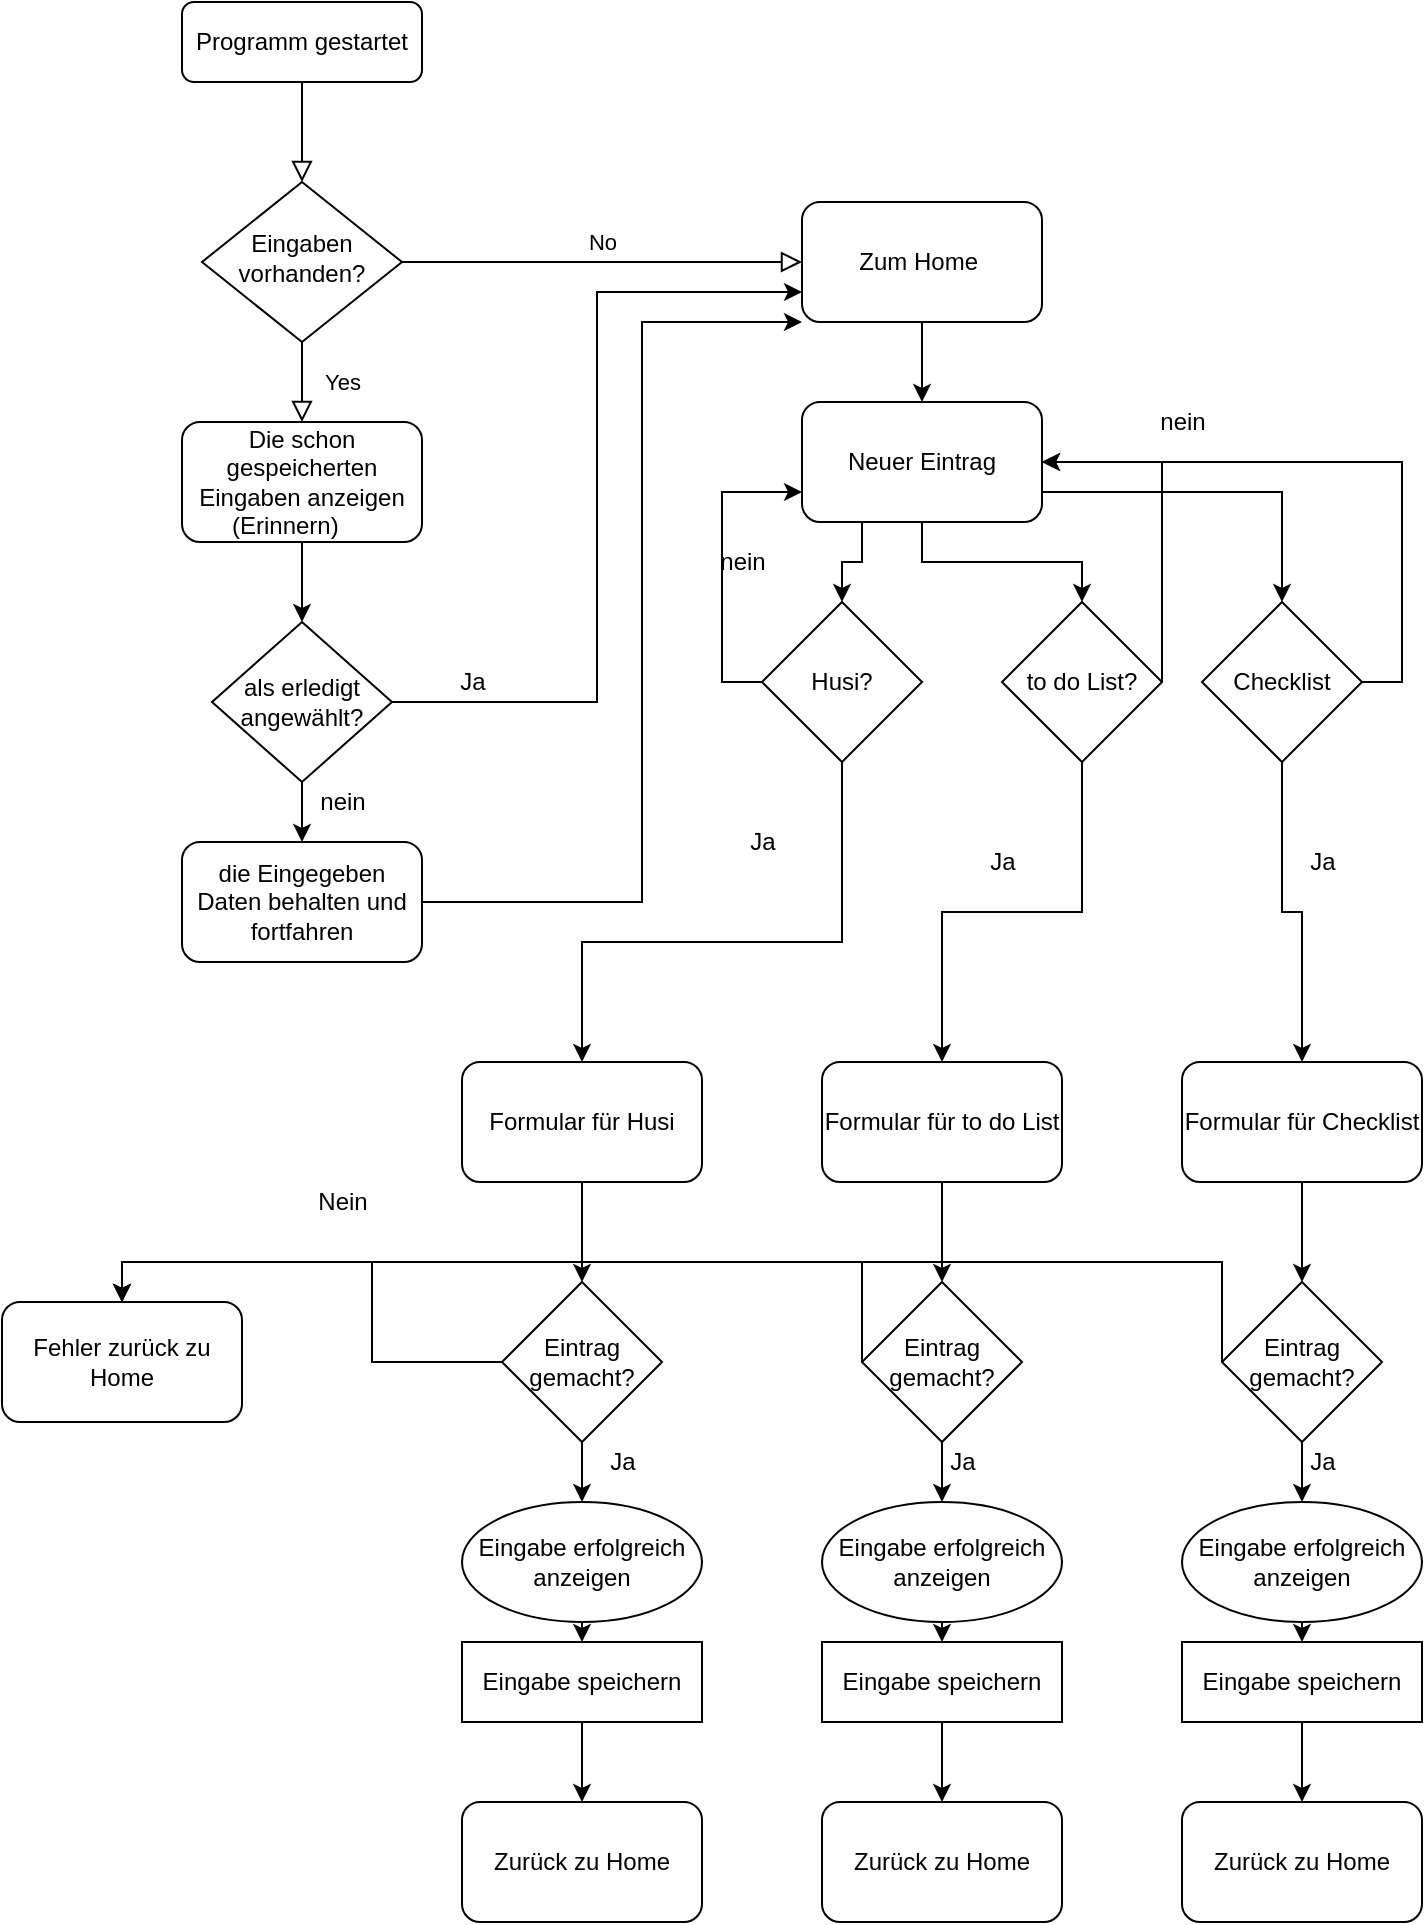 <mxfile version="13.10.6" type="device"><diagram id="C5RBs43oDa-KdzZeNtuy" name="Page-1"><mxGraphModel dx="1422" dy="794" grid="1" gridSize="10" guides="1" tooltips="1" connect="1" arrows="1" fold="1" page="1" pageScale="1" pageWidth="827" pageHeight="1169" math="0" shadow="0"><root><mxCell id="WIyWlLk6GJQsqaUBKTNV-0"/><mxCell id="WIyWlLk6GJQsqaUBKTNV-1" parent="WIyWlLk6GJQsqaUBKTNV-0"/><mxCell id="WIyWlLk6GJQsqaUBKTNV-2" value="" style="rounded=0;html=1;jettySize=auto;orthogonalLoop=1;fontSize=11;endArrow=block;endFill=0;endSize=8;strokeWidth=1;shadow=0;labelBackgroundColor=none;edgeStyle=orthogonalEdgeStyle;" parent="WIyWlLk6GJQsqaUBKTNV-1" source="WIyWlLk6GJQsqaUBKTNV-3" target="WIyWlLk6GJQsqaUBKTNV-6" edge="1"><mxGeometry relative="1" as="geometry"/></mxCell><mxCell id="WIyWlLk6GJQsqaUBKTNV-3" value="Programm gestartet" style="rounded=1;whiteSpace=wrap;html=1;fontSize=12;glass=0;strokeWidth=1;shadow=0;" parent="WIyWlLk6GJQsqaUBKTNV-1" vertex="1"><mxGeometry x="160" y="80" width="120" height="40" as="geometry"/></mxCell><mxCell id="WIyWlLk6GJQsqaUBKTNV-4" value="Yes" style="rounded=0;html=1;jettySize=auto;orthogonalLoop=1;fontSize=11;endArrow=block;endFill=0;endSize=8;strokeWidth=1;shadow=0;labelBackgroundColor=none;edgeStyle=orthogonalEdgeStyle;" parent="WIyWlLk6GJQsqaUBKTNV-1" source="WIyWlLk6GJQsqaUBKTNV-6" edge="1"><mxGeometry y="20" relative="1" as="geometry"><mxPoint as="offset"/><mxPoint x="220" y="290" as="targetPoint"/></mxGeometry></mxCell><mxCell id="WIyWlLk6GJQsqaUBKTNV-5" value="No" style="edgeStyle=orthogonalEdgeStyle;rounded=0;html=1;jettySize=auto;orthogonalLoop=1;fontSize=11;endArrow=block;endFill=0;endSize=8;strokeWidth=1;shadow=0;labelBackgroundColor=none;entryX=0;entryY=0.5;entryDx=0;entryDy=0;" parent="WIyWlLk6GJQsqaUBKTNV-1" source="WIyWlLk6GJQsqaUBKTNV-6" target="Tu9DubhHCn30JahKepp6-8" edge="1"><mxGeometry y="10" relative="1" as="geometry"><mxPoint as="offset"/><mxPoint x="320" y="210" as="targetPoint"/></mxGeometry></mxCell><mxCell id="WIyWlLk6GJQsqaUBKTNV-6" value="Eingaben vorhanden?" style="rhombus;whiteSpace=wrap;html=1;shadow=0;fontFamily=Helvetica;fontSize=12;align=center;strokeWidth=1;spacing=6;spacingTop=-4;" parent="WIyWlLk6GJQsqaUBKTNV-1" vertex="1"><mxGeometry x="170" y="170" width="100" height="80" as="geometry"/></mxCell><mxCell id="Tu9DubhHCn30JahKepp6-4" style="edgeStyle=orthogonalEdgeStyle;rounded=0;orthogonalLoop=1;jettySize=auto;html=1;exitX=0.5;exitY=1;exitDx=0;exitDy=0;entryX=0.5;entryY=0;entryDx=0;entryDy=0;" edge="1" parent="WIyWlLk6GJQsqaUBKTNV-1" source="Tu9DubhHCn30JahKepp6-0" target="Tu9DubhHCn30JahKepp6-2"><mxGeometry relative="1" as="geometry"/></mxCell><mxCell id="Tu9DubhHCn30JahKepp6-0" value="Die schon gespeicherten Eingaben anzeigen&lt;br&gt;(Erinnern)&amp;nbsp; &amp;nbsp; &amp;nbsp;" style="rounded=1;whiteSpace=wrap;html=1;" vertex="1" parent="WIyWlLk6GJQsqaUBKTNV-1"><mxGeometry x="160" y="290" width="120" height="60" as="geometry"/></mxCell><mxCell id="Tu9DubhHCn30JahKepp6-6" style="edgeStyle=orthogonalEdgeStyle;rounded=0;orthogonalLoop=1;jettySize=auto;html=1;exitX=0.5;exitY=1;exitDx=0;exitDy=0;entryX=0.5;entryY=0;entryDx=0;entryDy=0;" edge="1" parent="WIyWlLk6GJQsqaUBKTNV-1" source="Tu9DubhHCn30JahKepp6-2" target="Tu9DubhHCn30JahKepp6-5"><mxGeometry relative="1" as="geometry"/></mxCell><mxCell id="Tu9DubhHCn30JahKepp6-9" style="edgeStyle=orthogonalEdgeStyle;rounded=0;orthogonalLoop=1;jettySize=auto;html=1;exitX=1;exitY=0.5;exitDx=0;exitDy=0;entryX=0;entryY=0.75;entryDx=0;entryDy=0;" edge="1" parent="WIyWlLk6GJQsqaUBKTNV-1" source="Tu9DubhHCn30JahKepp6-2" target="Tu9DubhHCn30JahKepp6-8"><mxGeometry relative="1" as="geometry"/></mxCell><mxCell id="Tu9DubhHCn30JahKepp6-2" value="als erledigt angewählt?" style="rhombus;whiteSpace=wrap;html=1;" vertex="1" parent="WIyWlLk6GJQsqaUBKTNV-1"><mxGeometry x="175" y="390" width="90" height="80" as="geometry"/></mxCell><mxCell id="Tu9DubhHCn30JahKepp6-11" style="edgeStyle=orthogonalEdgeStyle;rounded=0;orthogonalLoop=1;jettySize=auto;html=1;exitX=1;exitY=0.5;exitDx=0;exitDy=0;entryX=0;entryY=1;entryDx=0;entryDy=0;" edge="1" parent="WIyWlLk6GJQsqaUBKTNV-1" source="Tu9DubhHCn30JahKepp6-5" target="Tu9DubhHCn30JahKepp6-8"><mxGeometry relative="1" as="geometry"><Array as="points"><mxPoint x="390" y="530"/><mxPoint x="390" y="240"/></Array></mxGeometry></mxCell><mxCell id="Tu9DubhHCn30JahKepp6-5" value="die Eingegeben Daten behalten und fortfahren" style="rounded=1;whiteSpace=wrap;html=1;" vertex="1" parent="WIyWlLk6GJQsqaUBKTNV-1"><mxGeometry x="160" y="500" width="120" height="60" as="geometry"/></mxCell><mxCell id="Tu9DubhHCn30JahKepp6-7" value="nein" style="text;html=1;align=center;verticalAlign=middle;resizable=0;points=[];autosize=1;" vertex="1" parent="WIyWlLk6GJQsqaUBKTNV-1"><mxGeometry x="220" y="470" width="40" height="20" as="geometry"/></mxCell><mxCell id="Tu9DubhHCn30JahKepp6-13" style="edgeStyle=orthogonalEdgeStyle;rounded=0;orthogonalLoop=1;jettySize=auto;html=1;exitX=0.5;exitY=1;exitDx=0;exitDy=0;entryX=0.5;entryY=0;entryDx=0;entryDy=0;" edge="1" parent="WIyWlLk6GJQsqaUBKTNV-1" source="Tu9DubhHCn30JahKepp6-8" target="Tu9DubhHCn30JahKepp6-12"><mxGeometry relative="1" as="geometry"/></mxCell><mxCell id="Tu9DubhHCn30JahKepp6-8" value="Zum Home&amp;nbsp;" style="rounded=1;whiteSpace=wrap;html=1;" vertex="1" parent="WIyWlLk6GJQsqaUBKTNV-1"><mxGeometry x="470" y="180" width="120" height="60" as="geometry"/></mxCell><mxCell id="Tu9DubhHCn30JahKepp6-10" value="Ja" style="text;html=1;align=center;verticalAlign=middle;resizable=0;points=[];autosize=1;" vertex="1" parent="WIyWlLk6GJQsqaUBKTNV-1"><mxGeometry x="290" y="410" width="30" height="20" as="geometry"/></mxCell><mxCell id="Tu9DubhHCn30JahKepp6-17" style="edgeStyle=orthogonalEdgeStyle;rounded=0;orthogonalLoop=1;jettySize=auto;html=1;exitX=0.25;exitY=1;exitDx=0;exitDy=0;" edge="1" parent="WIyWlLk6GJQsqaUBKTNV-1" source="Tu9DubhHCn30JahKepp6-12" target="Tu9DubhHCn30JahKepp6-14"><mxGeometry relative="1" as="geometry"/></mxCell><mxCell id="Tu9DubhHCn30JahKepp6-18" style="edgeStyle=orthogonalEdgeStyle;rounded=0;orthogonalLoop=1;jettySize=auto;html=1;exitX=0.5;exitY=1;exitDx=0;exitDy=0;entryX=0.5;entryY=0;entryDx=0;entryDy=0;" edge="1" parent="WIyWlLk6GJQsqaUBKTNV-1" source="Tu9DubhHCn30JahKepp6-12" target="Tu9DubhHCn30JahKepp6-15"><mxGeometry relative="1" as="geometry"/></mxCell><mxCell id="Tu9DubhHCn30JahKepp6-20" style="edgeStyle=orthogonalEdgeStyle;rounded=0;orthogonalLoop=1;jettySize=auto;html=1;exitX=1;exitY=0.75;exitDx=0;exitDy=0;entryX=0.5;entryY=0;entryDx=0;entryDy=0;" edge="1" parent="WIyWlLk6GJQsqaUBKTNV-1" source="Tu9DubhHCn30JahKepp6-12" target="Tu9DubhHCn30JahKepp6-16"><mxGeometry relative="1" as="geometry"/></mxCell><mxCell id="Tu9DubhHCn30JahKepp6-12" value="Neuer Eintrag" style="rounded=1;whiteSpace=wrap;html=1;" vertex="1" parent="WIyWlLk6GJQsqaUBKTNV-1"><mxGeometry x="470" y="280" width="120" height="60" as="geometry"/></mxCell><mxCell id="Tu9DubhHCn30JahKepp6-24" style="edgeStyle=orthogonalEdgeStyle;rounded=0;orthogonalLoop=1;jettySize=auto;html=1;exitX=0.5;exitY=1;exitDx=0;exitDy=0;entryX=0.5;entryY=0;entryDx=0;entryDy=0;" edge="1" parent="WIyWlLk6GJQsqaUBKTNV-1" source="Tu9DubhHCn30JahKepp6-14" target="Tu9DubhHCn30JahKepp6-21"><mxGeometry relative="1" as="geometry"><Array as="points"><mxPoint x="490" y="550"/><mxPoint x="360" y="550"/></Array></mxGeometry></mxCell><mxCell id="Tu9DubhHCn30JahKepp6-29" style="edgeStyle=orthogonalEdgeStyle;rounded=0;orthogonalLoop=1;jettySize=auto;html=1;exitX=0;exitY=0.5;exitDx=0;exitDy=0;entryX=0;entryY=0.75;entryDx=0;entryDy=0;" edge="1" parent="WIyWlLk6GJQsqaUBKTNV-1" source="Tu9DubhHCn30JahKepp6-14" target="Tu9DubhHCn30JahKepp6-12"><mxGeometry relative="1" as="geometry"/></mxCell><mxCell id="Tu9DubhHCn30JahKepp6-14" value="Husi?" style="rhombus;whiteSpace=wrap;html=1;" vertex="1" parent="WIyWlLk6GJQsqaUBKTNV-1"><mxGeometry x="450" y="380" width="80" height="80" as="geometry"/></mxCell><mxCell id="Tu9DubhHCn30JahKepp6-25" style="edgeStyle=orthogonalEdgeStyle;rounded=0;orthogonalLoop=1;jettySize=auto;html=1;exitX=0.5;exitY=1;exitDx=0;exitDy=0;entryX=0.5;entryY=0;entryDx=0;entryDy=0;" edge="1" parent="WIyWlLk6GJQsqaUBKTNV-1" source="Tu9DubhHCn30JahKepp6-15" target="Tu9DubhHCn30JahKepp6-22"><mxGeometry relative="1" as="geometry"/></mxCell><mxCell id="Tu9DubhHCn30JahKepp6-27" style="edgeStyle=orthogonalEdgeStyle;rounded=0;orthogonalLoop=1;jettySize=auto;html=1;exitX=1;exitY=0.5;exitDx=0;exitDy=0;entryX=1;entryY=0.5;entryDx=0;entryDy=0;" edge="1" parent="WIyWlLk6GJQsqaUBKTNV-1" source="Tu9DubhHCn30JahKepp6-15" target="Tu9DubhHCn30JahKepp6-12"><mxGeometry relative="1" as="geometry"><Array as="points"><mxPoint x="650" y="310"/></Array></mxGeometry></mxCell><mxCell id="Tu9DubhHCn30JahKepp6-15" value="to do List?" style="rhombus;whiteSpace=wrap;html=1;" vertex="1" parent="WIyWlLk6GJQsqaUBKTNV-1"><mxGeometry x="570" y="380" width="80" height="80" as="geometry"/></mxCell><mxCell id="Tu9DubhHCn30JahKepp6-26" style="edgeStyle=orthogonalEdgeStyle;rounded=0;orthogonalLoop=1;jettySize=auto;html=1;exitX=0.5;exitY=1;exitDx=0;exitDy=0;entryX=0.5;entryY=0;entryDx=0;entryDy=0;" edge="1" parent="WIyWlLk6GJQsqaUBKTNV-1" source="Tu9DubhHCn30JahKepp6-16" target="Tu9DubhHCn30JahKepp6-23"><mxGeometry relative="1" as="geometry"/></mxCell><mxCell id="Tu9DubhHCn30JahKepp6-28" style="edgeStyle=orthogonalEdgeStyle;rounded=0;orthogonalLoop=1;jettySize=auto;html=1;exitX=1;exitY=0.5;exitDx=0;exitDy=0;" edge="1" parent="WIyWlLk6GJQsqaUBKTNV-1" source="Tu9DubhHCn30JahKepp6-16"><mxGeometry relative="1" as="geometry"><mxPoint x="590" y="310" as="targetPoint"/><Array as="points"><mxPoint x="770" y="420"/><mxPoint x="770" y="310"/></Array></mxGeometry></mxCell><mxCell id="Tu9DubhHCn30JahKepp6-16" value="Checklist" style="rhombus;whiteSpace=wrap;html=1;" vertex="1" parent="WIyWlLk6GJQsqaUBKTNV-1"><mxGeometry x="670" y="380" width="80" height="80" as="geometry"/></mxCell><mxCell id="Tu9DubhHCn30JahKepp6-38" style="edgeStyle=orthogonalEdgeStyle;rounded=0;orthogonalLoop=1;jettySize=auto;html=1;exitX=0.5;exitY=1;exitDx=0;exitDy=0;" edge="1" parent="WIyWlLk6GJQsqaUBKTNV-1" source="Tu9DubhHCn30JahKepp6-21" target="Tu9DubhHCn30JahKepp6-35"><mxGeometry relative="1" as="geometry"/></mxCell><mxCell id="Tu9DubhHCn30JahKepp6-21" value="Formular für Husi" style="rounded=1;whiteSpace=wrap;html=1;" vertex="1" parent="WIyWlLk6GJQsqaUBKTNV-1"><mxGeometry x="300" y="610" width="120" height="60" as="geometry"/></mxCell><mxCell id="Tu9DubhHCn30JahKepp6-39" style="edgeStyle=orthogonalEdgeStyle;rounded=0;orthogonalLoop=1;jettySize=auto;html=1;exitX=0.5;exitY=1;exitDx=0;exitDy=0;entryX=0.5;entryY=0;entryDx=0;entryDy=0;" edge="1" parent="WIyWlLk6GJQsqaUBKTNV-1" source="Tu9DubhHCn30JahKepp6-22" target="Tu9DubhHCn30JahKepp6-36"><mxGeometry relative="1" as="geometry"/></mxCell><mxCell id="Tu9DubhHCn30JahKepp6-22" value="Formular für to do List" style="rounded=1;whiteSpace=wrap;html=1;" vertex="1" parent="WIyWlLk6GJQsqaUBKTNV-1"><mxGeometry x="480" y="610" width="120" height="60" as="geometry"/></mxCell><mxCell id="Tu9DubhHCn30JahKepp6-40" style="edgeStyle=orthogonalEdgeStyle;rounded=0;orthogonalLoop=1;jettySize=auto;html=1;exitX=0.5;exitY=1;exitDx=0;exitDy=0;entryX=0.5;entryY=0;entryDx=0;entryDy=0;" edge="1" parent="WIyWlLk6GJQsqaUBKTNV-1" source="Tu9DubhHCn30JahKepp6-23" target="Tu9DubhHCn30JahKepp6-37"><mxGeometry relative="1" as="geometry"/></mxCell><mxCell id="Tu9DubhHCn30JahKepp6-23" value="Formular für Checklist" style="rounded=1;whiteSpace=wrap;html=1;" vertex="1" parent="WIyWlLk6GJQsqaUBKTNV-1"><mxGeometry x="660" y="610" width="120" height="60" as="geometry"/></mxCell><mxCell id="Tu9DubhHCn30JahKepp6-30" value="nein" style="text;html=1;align=center;verticalAlign=middle;resizable=0;points=[];autosize=1;" vertex="1" parent="WIyWlLk6GJQsqaUBKTNV-1"><mxGeometry x="420" y="350" width="40" height="20" as="geometry"/></mxCell><mxCell id="Tu9DubhHCn30JahKepp6-31" value="nein" style="text;html=1;align=center;verticalAlign=middle;resizable=0;points=[];autosize=1;" vertex="1" parent="WIyWlLk6GJQsqaUBKTNV-1"><mxGeometry x="640" y="280" width="40" height="20" as="geometry"/></mxCell><mxCell id="Tu9DubhHCn30JahKepp6-32" value="Ja" style="text;html=1;align=center;verticalAlign=middle;resizable=0;points=[];autosize=1;" vertex="1" parent="WIyWlLk6GJQsqaUBKTNV-1"><mxGeometry x="435" y="490" width="30" height="20" as="geometry"/></mxCell><mxCell id="Tu9DubhHCn30JahKepp6-33" value="Ja" style="text;html=1;align=center;verticalAlign=middle;resizable=0;points=[];autosize=1;" vertex="1" parent="WIyWlLk6GJQsqaUBKTNV-1"><mxGeometry x="555" y="500" width="30" height="20" as="geometry"/></mxCell><mxCell id="Tu9DubhHCn30JahKepp6-34" value="Ja" style="text;html=1;align=center;verticalAlign=middle;resizable=0;points=[];autosize=1;" vertex="1" parent="WIyWlLk6GJQsqaUBKTNV-1"><mxGeometry x="715" y="500" width="30" height="20" as="geometry"/></mxCell><mxCell id="Tu9DubhHCn30JahKepp6-44" style="edgeStyle=orthogonalEdgeStyle;rounded=0;orthogonalLoop=1;jettySize=auto;html=1;exitX=0.5;exitY=1;exitDx=0;exitDy=0;entryX=0.5;entryY=0;entryDx=0;entryDy=0;" edge="1" parent="WIyWlLk6GJQsqaUBKTNV-1" source="Tu9DubhHCn30JahKepp6-35" target="Tu9DubhHCn30JahKepp6-41"><mxGeometry relative="1" as="geometry"/></mxCell><mxCell id="Tu9DubhHCn30JahKepp6-63" style="edgeStyle=orthogonalEdgeStyle;rounded=0;orthogonalLoop=1;jettySize=auto;html=1;exitX=0;exitY=0.5;exitDx=0;exitDy=0;entryX=0.5;entryY=0;entryDx=0;entryDy=0;" edge="1" parent="WIyWlLk6GJQsqaUBKTNV-1" source="Tu9DubhHCn30JahKepp6-35" target="Tu9DubhHCn30JahKepp6-62"><mxGeometry relative="1" as="geometry"/></mxCell><mxCell id="Tu9DubhHCn30JahKepp6-35" value="Eintrag gemacht?" style="rhombus;whiteSpace=wrap;html=1;" vertex="1" parent="WIyWlLk6GJQsqaUBKTNV-1"><mxGeometry x="320" y="720" width="80" height="80" as="geometry"/></mxCell><mxCell id="Tu9DubhHCn30JahKepp6-45" style="edgeStyle=orthogonalEdgeStyle;rounded=0;orthogonalLoop=1;jettySize=auto;html=1;exitX=0.5;exitY=1;exitDx=0;exitDy=0;entryX=0.5;entryY=0;entryDx=0;entryDy=0;" edge="1" parent="WIyWlLk6GJQsqaUBKTNV-1" source="Tu9DubhHCn30JahKepp6-36" target="Tu9DubhHCn30JahKepp6-42"><mxGeometry relative="1" as="geometry"/></mxCell><mxCell id="Tu9DubhHCn30JahKepp6-64" style="edgeStyle=orthogonalEdgeStyle;rounded=0;orthogonalLoop=1;jettySize=auto;html=1;exitX=0;exitY=0.5;exitDx=0;exitDy=0;" edge="1" parent="WIyWlLk6GJQsqaUBKTNV-1" source="Tu9DubhHCn30JahKepp6-36"><mxGeometry relative="1" as="geometry"><mxPoint x="130" y="730" as="targetPoint"/><Array as="points"><mxPoint x="500" y="710"/><mxPoint x="130" y="710"/></Array></mxGeometry></mxCell><mxCell id="Tu9DubhHCn30JahKepp6-36" value="Eintrag gemacht?" style="rhombus;whiteSpace=wrap;html=1;" vertex="1" parent="WIyWlLk6GJQsqaUBKTNV-1"><mxGeometry x="500" y="720" width="80" height="80" as="geometry"/></mxCell><mxCell id="Tu9DubhHCn30JahKepp6-46" style="edgeStyle=orthogonalEdgeStyle;rounded=0;orthogonalLoop=1;jettySize=auto;html=1;exitX=0.5;exitY=1;exitDx=0;exitDy=0;entryX=0.5;entryY=0;entryDx=0;entryDy=0;" edge="1" parent="WIyWlLk6GJQsqaUBKTNV-1" source="Tu9DubhHCn30JahKepp6-37" target="Tu9DubhHCn30JahKepp6-43"><mxGeometry relative="1" as="geometry"/></mxCell><mxCell id="Tu9DubhHCn30JahKepp6-65" style="edgeStyle=orthogonalEdgeStyle;rounded=0;orthogonalLoop=1;jettySize=auto;html=1;exitX=0;exitY=0.5;exitDx=0;exitDy=0;entryX=0.5;entryY=0;entryDx=0;entryDy=0;" edge="1" parent="WIyWlLk6GJQsqaUBKTNV-1" source="Tu9DubhHCn30JahKepp6-37" target="Tu9DubhHCn30JahKepp6-62"><mxGeometry relative="1" as="geometry"><Array as="points"><mxPoint x="680" y="710"/><mxPoint x="130" y="710"/></Array></mxGeometry></mxCell><mxCell id="Tu9DubhHCn30JahKepp6-37" value="Eintrag gemacht?" style="rhombus;whiteSpace=wrap;html=1;" vertex="1" parent="WIyWlLk6GJQsqaUBKTNV-1"><mxGeometry x="680" y="720" width="80" height="80" as="geometry"/></mxCell><mxCell id="Tu9DubhHCn30JahKepp6-54" style="edgeStyle=orthogonalEdgeStyle;rounded=0;orthogonalLoop=1;jettySize=auto;html=1;exitX=0.5;exitY=1;exitDx=0;exitDy=0;entryX=0.5;entryY=0;entryDx=0;entryDy=0;" edge="1" parent="WIyWlLk6GJQsqaUBKTNV-1" source="Tu9DubhHCn30JahKepp6-41" target="Tu9DubhHCn30JahKepp6-51"><mxGeometry relative="1" as="geometry"/></mxCell><mxCell id="Tu9DubhHCn30JahKepp6-41" value="Eingabe erfolgreich anzeigen" style="ellipse;whiteSpace=wrap;html=1;" vertex="1" parent="WIyWlLk6GJQsqaUBKTNV-1"><mxGeometry x="300" y="830" width="120" height="60" as="geometry"/></mxCell><mxCell id="Tu9DubhHCn30JahKepp6-55" style="edgeStyle=orthogonalEdgeStyle;rounded=0;orthogonalLoop=1;jettySize=auto;html=1;exitX=0.5;exitY=1;exitDx=0;exitDy=0;entryX=0.5;entryY=0;entryDx=0;entryDy=0;" edge="1" parent="WIyWlLk6GJQsqaUBKTNV-1" source="Tu9DubhHCn30JahKepp6-42" target="Tu9DubhHCn30JahKepp6-52"><mxGeometry relative="1" as="geometry"/></mxCell><mxCell id="Tu9DubhHCn30JahKepp6-42" value="Eingabe erfolgreich anzeigen" style="ellipse;whiteSpace=wrap;html=1;" vertex="1" parent="WIyWlLk6GJQsqaUBKTNV-1"><mxGeometry x="480" y="830" width="120" height="60" as="geometry"/></mxCell><mxCell id="Tu9DubhHCn30JahKepp6-56" style="edgeStyle=orthogonalEdgeStyle;rounded=0;orthogonalLoop=1;jettySize=auto;html=1;exitX=0.5;exitY=1;exitDx=0;exitDy=0;entryX=0.5;entryY=0;entryDx=0;entryDy=0;" edge="1" parent="WIyWlLk6GJQsqaUBKTNV-1" source="Tu9DubhHCn30JahKepp6-43" target="Tu9DubhHCn30JahKepp6-53"><mxGeometry relative="1" as="geometry"/></mxCell><mxCell id="Tu9DubhHCn30JahKepp6-43" value="Eingabe erfolgreich anzeigen" style="ellipse;whiteSpace=wrap;html=1;" vertex="1" parent="WIyWlLk6GJQsqaUBKTNV-1"><mxGeometry x="660" y="830" width="120" height="60" as="geometry"/></mxCell><mxCell id="Tu9DubhHCn30JahKepp6-47" value="Ja" style="text;html=1;align=center;verticalAlign=middle;resizable=0;points=[];autosize=1;" vertex="1" parent="WIyWlLk6GJQsqaUBKTNV-1"><mxGeometry x="365" y="800" width="30" height="20" as="geometry"/></mxCell><mxCell id="Tu9DubhHCn30JahKepp6-48" value="Ja" style="text;html=1;align=center;verticalAlign=middle;resizable=0;points=[];autosize=1;" vertex="1" parent="WIyWlLk6GJQsqaUBKTNV-1"><mxGeometry x="535" y="800" width="30" height="20" as="geometry"/></mxCell><mxCell id="Tu9DubhHCn30JahKepp6-49" value="Ja" style="text;html=1;align=center;verticalAlign=middle;resizable=0;points=[];autosize=1;" vertex="1" parent="WIyWlLk6GJQsqaUBKTNV-1"><mxGeometry x="715" y="800" width="30" height="20" as="geometry"/></mxCell><mxCell id="Tu9DubhHCn30JahKepp6-50" value="Zurück zu Home" style="rounded=1;whiteSpace=wrap;html=1;" vertex="1" parent="WIyWlLk6GJQsqaUBKTNV-1"><mxGeometry x="300" y="980" width="120" height="60" as="geometry"/></mxCell><mxCell id="Tu9DubhHCn30JahKepp6-57" style="edgeStyle=orthogonalEdgeStyle;rounded=0;orthogonalLoop=1;jettySize=auto;html=1;exitX=0.5;exitY=1;exitDx=0;exitDy=0;entryX=0.5;entryY=0;entryDx=0;entryDy=0;" edge="1" parent="WIyWlLk6GJQsqaUBKTNV-1" source="Tu9DubhHCn30JahKepp6-51" target="Tu9DubhHCn30JahKepp6-50"><mxGeometry relative="1" as="geometry"/></mxCell><mxCell id="Tu9DubhHCn30JahKepp6-51" value="Eingabe speichern" style="rounded=0;whiteSpace=wrap;html=1;" vertex="1" parent="WIyWlLk6GJQsqaUBKTNV-1"><mxGeometry x="300" y="900" width="120" height="40" as="geometry"/></mxCell><mxCell id="Tu9DubhHCn30JahKepp6-60" style="edgeStyle=orthogonalEdgeStyle;rounded=0;orthogonalLoop=1;jettySize=auto;html=1;exitX=0.5;exitY=1;exitDx=0;exitDy=0;entryX=0.5;entryY=0;entryDx=0;entryDy=0;" edge="1" parent="WIyWlLk6GJQsqaUBKTNV-1" source="Tu9DubhHCn30JahKepp6-52" target="Tu9DubhHCn30JahKepp6-58"><mxGeometry relative="1" as="geometry"/></mxCell><mxCell id="Tu9DubhHCn30JahKepp6-52" value="Eingabe speichern" style="rounded=0;whiteSpace=wrap;html=1;" vertex="1" parent="WIyWlLk6GJQsqaUBKTNV-1"><mxGeometry x="480" y="900" width="120" height="40" as="geometry"/></mxCell><mxCell id="Tu9DubhHCn30JahKepp6-61" style="edgeStyle=orthogonalEdgeStyle;rounded=0;orthogonalLoop=1;jettySize=auto;html=1;exitX=0.5;exitY=1;exitDx=0;exitDy=0;entryX=0.5;entryY=0;entryDx=0;entryDy=0;" edge="1" parent="WIyWlLk6GJQsqaUBKTNV-1" source="Tu9DubhHCn30JahKepp6-53" target="Tu9DubhHCn30JahKepp6-59"><mxGeometry relative="1" as="geometry"/></mxCell><mxCell id="Tu9DubhHCn30JahKepp6-53" value="Eingabe speichern" style="rounded=0;whiteSpace=wrap;html=1;" vertex="1" parent="WIyWlLk6GJQsqaUBKTNV-1"><mxGeometry x="660" y="900" width="120" height="40" as="geometry"/></mxCell><mxCell id="Tu9DubhHCn30JahKepp6-58" value="Zurück zu Home" style="rounded=1;whiteSpace=wrap;html=1;" vertex="1" parent="WIyWlLk6GJQsqaUBKTNV-1"><mxGeometry x="480" y="980" width="120" height="60" as="geometry"/></mxCell><mxCell id="Tu9DubhHCn30JahKepp6-59" value="Zurück zu Home" style="rounded=1;whiteSpace=wrap;html=1;" vertex="1" parent="WIyWlLk6GJQsqaUBKTNV-1"><mxGeometry x="660" y="980" width="120" height="60" as="geometry"/></mxCell><mxCell id="Tu9DubhHCn30JahKepp6-62" value="Fehler zurück zu Home" style="rounded=1;whiteSpace=wrap;html=1;" vertex="1" parent="WIyWlLk6GJQsqaUBKTNV-1"><mxGeometry x="70" y="730" width="120" height="60" as="geometry"/></mxCell><mxCell id="Tu9DubhHCn30JahKepp6-66" value="Nein" style="text;html=1;align=center;verticalAlign=middle;resizable=0;points=[];autosize=1;" vertex="1" parent="WIyWlLk6GJQsqaUBKTNV-1"><mxGeometry x="220" y="670" width="40" height="20" as="geometry"/></mxCell></root></mxGraphModel></diagram></mxfile>
